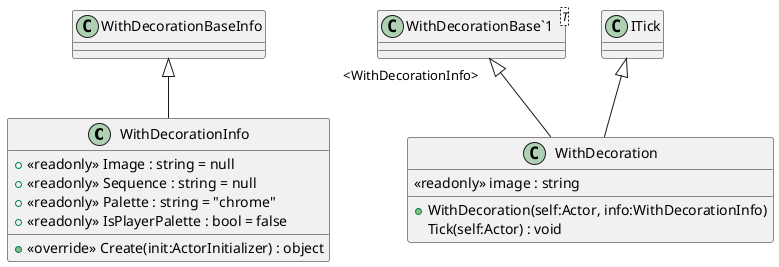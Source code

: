@startuml
class WithDecorationInfo {
    + <<readonly>> Image : string = null
    + <<readonly>> Sequence : string = null
    + <<readonly>> Palette : string = "chrome"
    + <<readonly>> IsPlayerPalette : bool = false
    + <<override>> Create(init:ActorInitializer) : object
}
class WithDecoration {
    <<readonly>> image : string
    + WithDecoration(self:Actor, info:WithDecorationInfo)
    Tick(self:Actor) : void
}
class "WithDecorationBase`1"<T> {
}
WithDecorationBaseInfo <|-- WithDecorationInfo
"WithDecorationBase`1" "<WithDecorationInfo>" <|-- WithDecoration
ITick <|-- WithDecoration
@enduml
